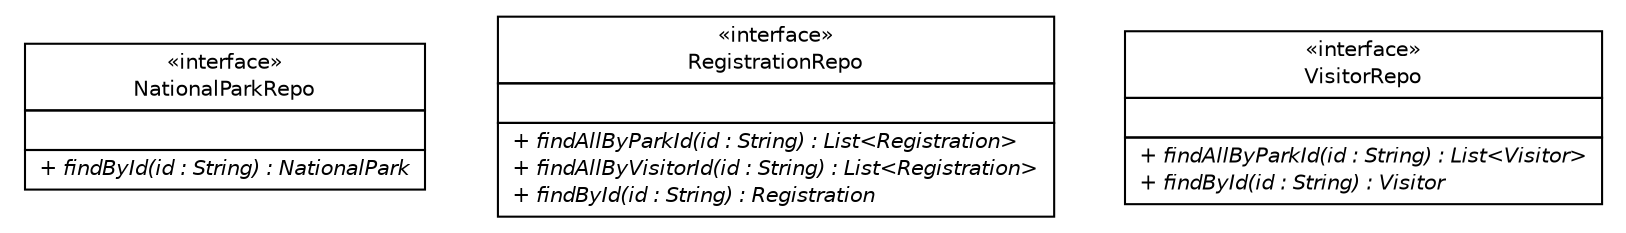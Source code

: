 #!/usr/local/bin/dot
#
# Class diagram 
# Generated by UMLGraph version R5_6 (http://www.umlgraph.org/)
#

digraph G {
	edge [fontname="Helvetica",fontsize=10,labelfontname="Helvetica",labelfontsize=10];
	node [fontname="Helvetica",fontsize=10,shape=plaintext];
	nodesep=0.25;
	ranksep=0.5;
	// edu.easternct.csc231.nationalparks.repository.NationalParkRepo
	c0 [label=<<table title="edu.easternct.csc231.nationalparks.repository.NationalParkRepo" border="0" cellborder="1" cellspacing="0" cellpadding="2" port="p" href="./NationalParkRepo.html">
		<tr><td><table border="0" cellspacing="0" cellpadding="1">
<tr><td align="center" balign="center"> &#171;interface&#187; </td></tr>
<tr><td align="center" balign="center"> NationalParkRepo </td></tr>
		</table></td></tr>
		<tr><td><table border="0" cellspacing="0" cellpadding="1">
<tr><td align="left" balign="left">  </td></tr>
		</table></td></tr>
		<tr><td><table border="0" cellspacing="0" cellpadding="1">
<tr><td align="left" balign="left"><font face="Helvetica-Oblique" point-size="10.0"> + findById(id : String) : NationalPark </font></td></tr>
		</table></td></tr>
		</table>>, URL="./NationalParkRepo.html", fontname="Helvetica", fontcolor="black", fontsize=10.0];
	// edu.easternct.csc231.nationalparks.repository.RegistrationRepo
	c1 [label=<<table title="edu.easternct.csc231.nationalparks.repository.RegistrationRepo" border="0" cellborder="1" cellspacing="0" cellpadding="2" port="p" href="./RegistrationRepo.html">
		<tr><td><table border="0" cellspacing="0" cellpadding="1">
<tr><td align="center" balign="center"> &#171;interface&#187; </td></tr>
<tr><td align="center" balign="center"> RegistrationRepo </td></tr>
		</table></td></tr>
		<tr><td><table border="0" cellspacing="0" cellpadding="1">
<tr><td align="left" balign="left">  </td></tr>
		</table></td></tr>
		<tr><td><table border="0" cellspacing="0" cellpadding="1">
<tr><td align="left" balign="left"><font face="Helvetica-Oblique" point-size="10.0"> + findAllByParkId(id : String) : List&lt;Registration&gt; </font></td></tr>
<tr><td align="left" balign="left"><font face="Helvetica-Oblique" point-size="10.0"> + findAllByVisitorId(id : String) : List&lt;Registration&gt; </font></td></tr>
<tr><td align="left" balign="left"><font face="Helvetica-Oblique" point-size="10.0"> + findById(id : String) : Registration </font></td></tr>
		</table></td></tr>
		</table>>, URL="./RegistrationRepo.html", fontname="Helvetica", fontcolor="black", fontsize=10.0];
	// edu.easternct.csc231.nationalparks.repository.VisitorRepo
	c2 [label=<<table title="edu.easternct.csc231.nationalparks.repository.VisitorRepo" border="0" cellborder="1" cellspacing="0" cellpadding="2" port="p" href="./VisitorRepo.html">
		<tr><td><table border="0" cellspacing="0" cellpadding="1">
<tr><td align="center" balign="center"> &#171;interface&#187; </td></tr>
<tr><td align="center" balign="center"> VisitorRepo </td></tr>
		</table></td></tr>
		<tr><td><table border="0" cellspacing="0" cellpadding="1">
<tr><td align="left" balign="left">  </td></tr>
		</table></td></tr>
		<tr><td><table border="0" cellspacing="0" cellpadding="1">
<tr><td align="left" balign="left"><font face="Helvetica-Oblique" point-size="10.0"> + findAllByParkId(id : String) : List&lt;Visitor&gt; </font></td></tr>
<tr><td align="left" balign="left"><font face="Helvetica-Oblique" point-size="10.0"> + findById(id : String) : Visitor </font></td></tr>
		</table></td></tr>
		</table>>, URL="./VisitorRepo.html", fontname="Helvetica", fontcolor="black", fontsize=10.0];
}

